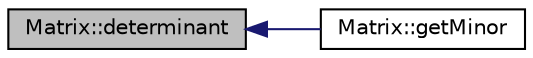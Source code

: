 digraph "Matrix::determinant"
{
  bgcolor="transparent";
  edge [fontname="Helvetica",fontsize="10",labelfontname="Helvetica",labelfontsize="10"];
  node [fontname="Helvetica",fontsize="10",shape=record];
  rankdir="LR";
  Node54 [label="Matrix::determinant",height=0.2,width=0.4,color="black", fillcolor="grey75", style="filled", fontcolor="black"];
  Node54 -> Node55 [dir="back",color="midnightblue",fontsize="10",style="solid",fontname="Helvetica"];
  Node55 [label="Matrix::getMinor",height=0.2,width=0.4,color="black",URL="$classMatrix.html#a2c13e07f1c7de419255194d344c27d99",tooltip="Returns the minor of a matrix, which is the determinant of a submatrix where a single row and column ..."];
}
